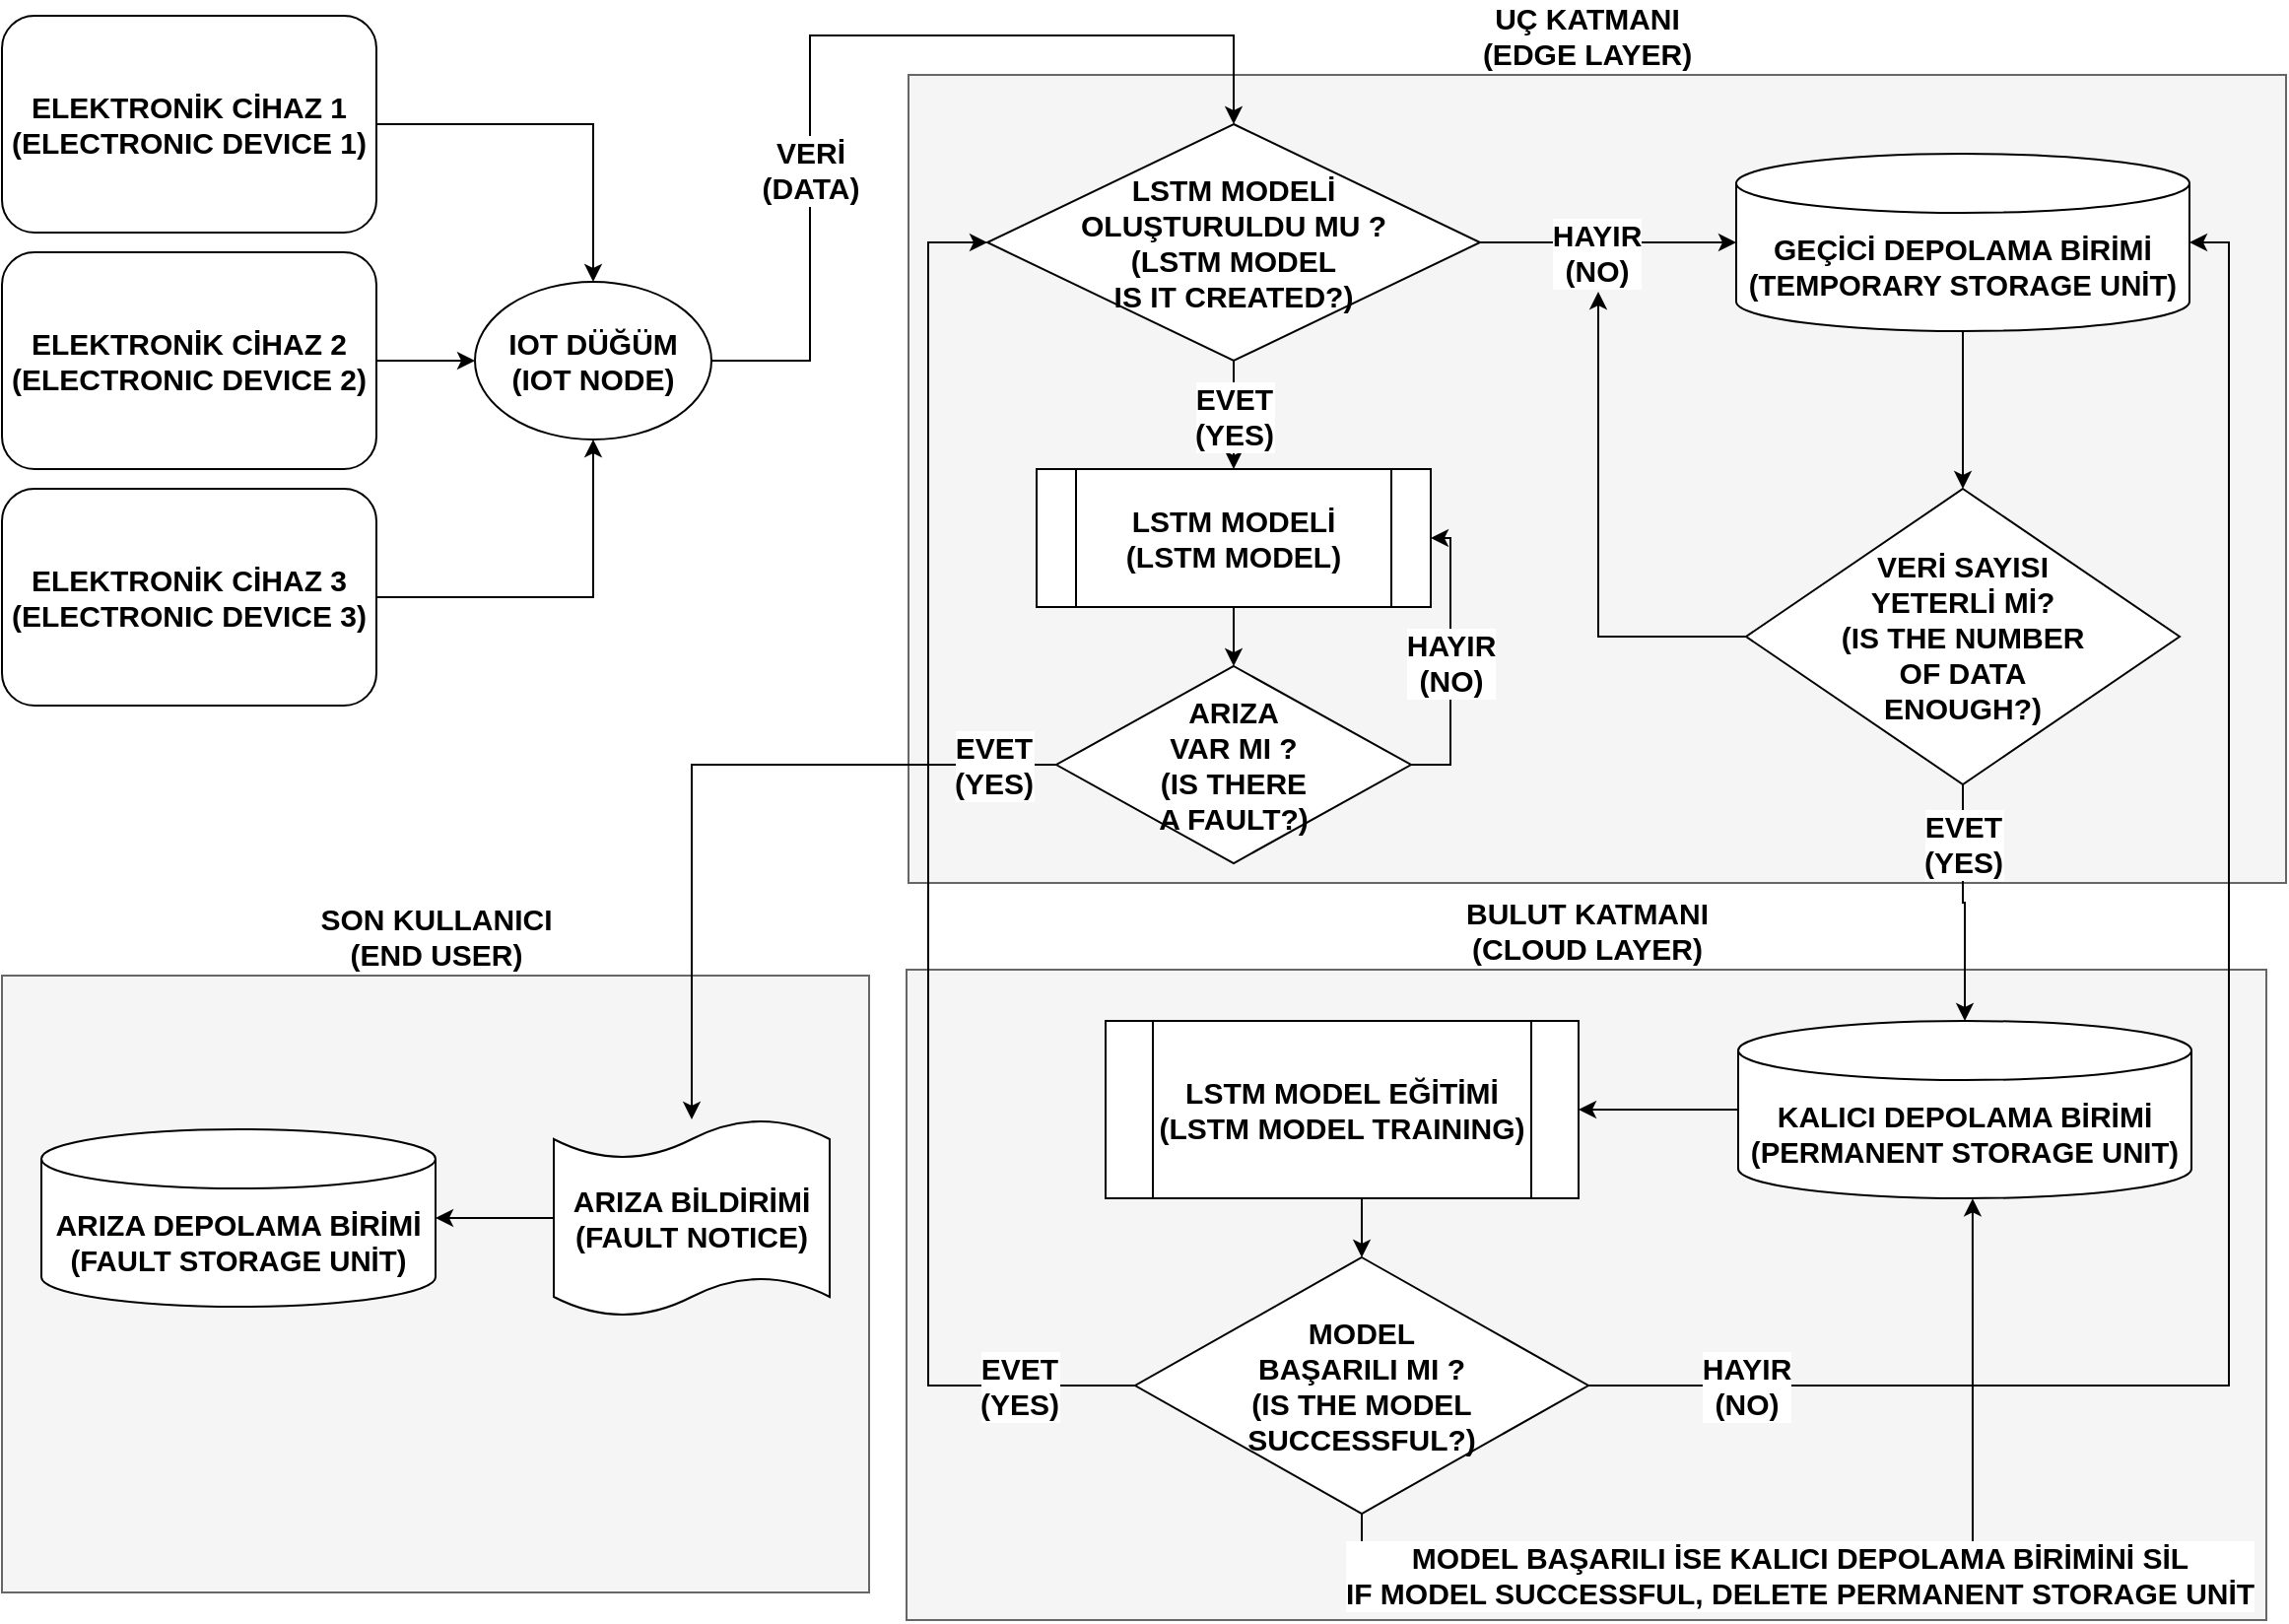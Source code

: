 <mxfile version="15.5.4" type="github">
  <diagram id="C5RBs43oDa-KdzZeNtuy" name="Page-1">
    <mxGraphModel dx="1806" dy="820" grid="1" gridSize="10" guides="1" tooltips="1" connect="1" arrows="1" fold="1" page="1" pageScale="1" pageWidth="1169" pageHeight="827" math="0" shadow="0">
      <root>
        <mxCell id="WIyWlLk6GJQsqaUBKTNV-0" />
        <mxCell id="WIyWlLk6GJQsqaUBKTNV-1" parent="WIyWlLk6GJQsqaUBKTNV-0" />
        <mxCell id="XB7V-jMZPtjMwsfYTOQH-54" value="" style="rounded=0;whiteSpace=wrap;html=1;fontFamily=Helvetica;fontSize=15;fillColor=#f5f5f5;fontColor=#333333;strokeColor=#666666;" vertex="1" parent="WIyWlLk6GJQsqaUBKTNV-1">
          <mxGeometry x="469" y="494" width="690" height="330" as="geometry" />
        </mxCell>
        <mxCell id="XB7V-jMZPtjMwsfYTOQH-28" value="" style="rounded=0;whiteSpace=wrap;html=1;fontFamily=Helvetica;fontSize=15;fillColor=#f5f5f5;fontColor=#333333;strokeColor=#666666;" vertex="1" parent="WIyWlLk6GJQsqaUBKTNV-1">
          <mxGeometry x="470" y="40" width="699" height="410" as="geometry" />
        </mxCell>
        <mxCell id="XB7V-jMZPtjMwsfYTOQH-82" style="edgeStyle=orthogonalEdgeStyle;rounded=0;orthogonalLoop=1;jettySize=auto;html=1;entryX=0.5;entryY=0;entryDx=0;entryDy=0;fontFamily=Helvetica;fontSize=15;" edge="1" parent="WIyWlLk6GJQsqaUBKTNV-1" source="XB7V-jMZPtjMwsfYTOQH-0" target="XB7V-jMZPtjMwsfYTOQH-1">
          <mxGeometry relative="1" as="geometry" />
        </mxCell>
        <mxCell id="XB7V-jMZPtjMwsfYTOQH-0" value="&lt;font style=&quot;font-size: 15px&quot;&gt;&lt;b&gt;ELEKTRONİK CİHAZ 1&lt;br&gt;(ELECTRONIC DEVICE 1)&lt;/b&gt;&lt;/font&gt;" style="rounded=1;whiteSpace=wrap;html=1;" vertex="1" parent="WIyWlLk6GJQsqaUBKTNV-1">
          <mxGeometry x="10" y="10" width="190" height="110" as="geometry" />
        </mxCell>
        <mxCell id="XB7V-jMZPtjMwsfYTOQH-85" value="&lt;b&gt;VERİ&lt;br&gt;(DATA)&lt;/b&gt;" style="edgeStyle=orthogonalEdgeStyle;rounded=0;orthogonalLoop=1;jettySize=auto;html=1;exitX=1;exitY=0.5;exitDx=0;exitDy=0;entryX=0.5;entryY=0;entryDx=0;entryDy=0;fontFamily=Helvetica;fontSize=15;" edge="1" parent="WIyWlLk6GJQsqaUBKTNV-1" source="XB7V-jMZPtjMwsfYTOQH-1" target="XB7V-jMZPtjMwsfYTOQH-24">
          <mxGeometry x="-0.378" relative="1" as="geometry">
            <Array as="points">
              <mxPoint x="420" y="185" />
              <mxPoint x="420" y="20" />
              <mxPoint x="635" y="20" />
            </Array>
            <mxPoint as="offset" />
          </mxGeometry>
        </mxCell>
        <mxCell id="XB7V-jMZPtjMwsfYTOQH-1" value="&lt;b&gt;IOT DÜĞÜM&lt;br&gt;(IOT NODE)&lt;/b&gt;" style="ellipse;whiteSpace=wrap;html=1;fontSize=15;" vertex="1" parent="WIyWlLk6GJQsqaUBKTNV-1">
          <mxGeometry x="250" y="145" width="120" height="80" as="geometry" />
        </mxCell>
        <mxCell id="XB7V-jMZPtjMwsfYTOQH-58" style="edgeStyle=orthogonalEdgeStyle;rounded=0;orthogonalLoop=1;jettySize=auto;html=1;exitX=0.5;exitY=1;exitDx=0;exitDy=0;exitPerimeter=0;fontFamily=Helvetica;fontSize=15;" edge="1" parent="WIyWlLk6GJQsqaUBKTNV-1" source="XB7V-jMZPtjMwsfYTOQH-11" target="XB7V-jMZPtjMwsfYTOQH-36">
          <mxGeometry relative="1" as="geometry" />
        </mxCell>
        <mxCell id="XB7V-jMZPtjMwsfYTOQH-11" value="&lt;b&gt;GEÇİCİ DEPOLAMA BİRİMİ&lt;br&gt;&lt;/b&gt;&lt;span style=&quot;font-size: 14.667px&quot;&gt;&lt;b&gt;(TEMPORARY STORAGE UNİT)&lt;/b&gt;&lt;/span&gt;" style="shape=cylinder3;whiteSpace=wrap;html=1;boundedLbl=1;backgroundOutline=1;size=15;fontSize=15;" vertex="1" parent="WIyWlLk6GJQsqaUBKTNV-1">
          <mxGeometry x="890" y="80" width="230" height="90" as="geometry" />
        </mxCell>
        <mxCell id="XB7V-jMZPtjMwsfYTOQH-15" value="&lt;b&gt;UÇ KATMANI&lt;br&gt;(EDGE LAYER)&lt;br&gt;&lt;/b&gt;" style="edgeLabel;html=1;align=center;verticalAlign=middle;resizable=0;points=[];fontSize=15;" vertex="1" connectable="0" parent="WIyWlLk6GJQsqaUBKTNV-1">
          <mxGeometry x="814" y="20" as="geometry" />
        </mxCell>
        <mxCell id="XB7V-jMZPtjMwsfYTOQH-29" value="&lt;b&gt;HAYIR&lt;br&gt;(NO)&lt;/b&gt;" style="edgeStyle=orthogonalEdgeStyle;rounded=0;orthogonalLoop=1;jettySize=auto;html=1;exitX=1;exitY=0.5;exitDx=0;exitDy=0;fontFamily=Helvetica;fontSize=15;" edge="1" parent="WIyWlLk6GJQsqaUBKTNV-1" source="XB7V-jMZPtjMwsfYTOQH-24" target="XB7V-jMZPtjMwsfYTOQH-11">
          <mxGeometry x="-0.091" y="-5" relative="1" as="geometry">
            <mxPoint as="offset" />
          </mxGeometry>
        </mxCell>
        <mxCell id="XB7V-jMZPtjMwsfYTOQH-43" value="&lt;b&gt;EVET&lt;br&gt;(YES)&lt;/b&gt;" style="edgeStyle=orthogonalEdgeStyle;rounded=0;orthogonalLoop=1;jettySize=auto;html=1;exitX=0.5;exitY=1;exitDx=0;exitDy=0;fontFamily=Helvetica;fontSize=15;" edge="1" parent="WIyWlLk6GJQsqaUBKTNV-1" source="XB7V-jMZPtjMwsfYTOQH-24" target="XB7V-jMZPtjMwsfYTOQH-42">
          <mxGeometry relative="1" as="geometry" />
        </mxCell>
        <mxCell id="XB7V-jMZPtjMwsfYTOQH-24" value="&lt;b&gt;LSTM MODELİ&lt;br&gt;OLUŞTURULDU MU ?&lt;br&gt;(&lt;span&gt;LSTM MODEL&lt;br&gt;&lt;/span&gt;&lt;span&gt;IS IT CREATED?&lt;/span&gt;)&lt;br&gt;&lt;/b&gt;" style="rhombus;whiteSpace=wrap;html=1;fontFamily=Helvetica;fontSize=15;" vertex="1" parent="WIyWlLk6GJQsqaUBKTNV-1">
          <mxGeometry x="510" y="65" width="250" height="120" as="geometry" />
        </mxCell>
        <mxCell id="XB7V-jMZPtjMwsfYTOQH-64" style="edgeStyle=orthogonalEdgeStyle;rounded=0;orthogonalLoop=1;jettySize=auto;html=1;exitX=0.5;exitY=1;exitDx=0;exitDy=0;fontFamily=Helvetica;fontSize=15;" edge="1" parent="WIyWlLk6GJQsqaUBKTNV-1" source="XB7V-jMZPtjMwsfYTOQH-36" target="XB7V-jMZPtjMwsfYTOQH-56">
          <mxGeometry relative="1" as="geometry">
            <mxPoint x="1005" y="510" as="targetPoint" />
          </mxGeometry>
        </mxCell>
        <mxCell id="XB7V-jMZPtjMwsfYTOQH-65" value="&lt;b&gt;EVET&lt;br&gt;(YES)&lt;/b&gt;" style="edgeLabel;html=1;align=center;verticalAlign=middle;resizable=0;points=[];fontSize=15;fontFamily=Helvetica;" vertex="1" connectable="0" parent="XB7V-jMZPtjMwsfYTOQH-64">
          <mxGeometry x="-0.161" y="-1" relative="1" as="geometry">
            <mxPoint x="1" y="-21" as="offset" />
          </mxGeometry>
        </mxCell>
        <mxCell id="XB7V-jMZPtjMwsfYTOQH-74" style="edgeStyle=orthogonalEdgeStyle;rounded=0;orthogonalLoop=1;jettySize=auto;html=1;exitX=0;exitY=0.5;exitDx=0;exitDy=0;fontFamily=Helvetica;fontSize=15;" edge="1" parent="WIyWlLk6GJQsqaUBKTNV-1" source="XB7V-jMZPtjMwsfYTOQH-36">
          <mxGeometry relative="1" as="geometry">
            <mxPoint x="820" y="150" as="targetPoint" />
            <Array as="points">
              <mxPoint x="820" y="325" />
            </Array>
          </mxGeometry>
        </mxCell>
        <mxCell id="XB7V-jMZPtjMwsfYTOQH-36" value="&lt;b&gt;VERİ SAYISI &lt;br&gt;YETERLİ Mİ?&lt;br&gt;(IS THE NUMBER &lt;br&gt;OF DATA &lt;br&gt;ENOUGH?)&lt;/b&gt;" style="rhombus;whiteSpace=wrap;html=1;fontFamily=Helvetica;fontSize=15;" vertex="1" parent="WIyWlLk6GJQsqaUBKTNV-1">
          <mxGeometry x="895" y="250" width="220" height="150" as="geometry" />
        </mxCell>
        <mxCell id="XB7V-jMZPtjMwsfYTOQH-105" value="" style="edgeStyle=orthogonalEdgeStyle;rounded=0;orthogonalLoop=1;jettySize=auto;html=1;fontFamily=Helvetica;fontSize=15;" edge="1" parent="WIyWlLk6GJQsqaUBKTNV-1" source="XB7V-jMZPtjMwsfYTOQH-42" target="XB7V-jMZPtjMwsfYTOQH-97">
          <mxGeometry relative="1" as="geometry" />
        </mxCell>
        <mxCell id="XB7V-jMZPtjMwsfYTOQH-42" value="&lt;b style=&quot;font-size: 15px&quot;&gt;LSTM MODELİ&lt;br&gt;(LSTM MODEL)&lt;/b&gt;" style="shape=process;whiteSpace=wrap;html=1;backgroundOutline=1;fontFamily=Helvetica;fontSize=14;" vertex="1" parent="WIyWlLk6GJQsqaUBKTNV-1">
          <mxGeometry x="535" y="240" width="200" height="70" as="geometry" />
        </mxCell>
        <mxCell id="XB7V-jMZPtjMwsfYTOQH-45" value="&lt;b&gt;&lt;br&gt;&lt;/b&gt;" style="edgeLabel;html=1;align=center;verticalAlign=middle;resizable=0;points=[];fontSize=15;" vertex="1" connectable="0" parent="WIyWlLk6GJQsqaUBKTNV-1">
          <mxGeometry x="230" y="414" as="geometry">
            <mxPoint x="224" y="175" as="offset" />
          </mxGeometry>
        </mxCell>
        <mxCell id="XB7V-jMZPtjMwsfYTOQH-46" value="&lt;b&gt;BULUT KATMANI&lt;br&gt;(CLOUD LAYER)&lt;/b&gt;" style="text;html=1;align=center;verticalAlign=middle;resizable=0;points=[];autosize=1;strokeColor=none;fillColor=none;fontSize=15;fontFamily=Helvetica;" vertex="1" parent="WIyWlLk6GJQsqaUBKTNV-1">
          <mxGeometry x="744" y="454" width="140" height="40" as="geometry" />
        </mxCell>
        <mxCell id="XB7V-jMZPtjMwsfYTOQH-90" style="edgeStyle=orthogonalEdgeStyle;rounded=0;orthogonalLoop=1;jettySize=auto;html=1;exitX=0.5;exitY=1;exitDx=0;exitDy=0;entryX=0.5;entryY=0;entryDx=0;entryDy=0;fontFamily=Helvetica;fontSize=15;" edge="1" parent="WIyWlLk6GJQsqaUBKTNV-1" source="XB7V-jMZPtjMwsfYTOQH-53" target="XB7V-jMZPtjMwsfYTOQH-69">
          <mxGeometry relative="1" as="geometry" />
        </mxCell>
        <mxCell id="XB7V-jMZPtjMwsfYTOQH-53" value="&lt;b&gt;LSTM MODEL EĞİTİMİ&lt;br&gt;(LSTM MODEL TRAINING)&lt;/b&gt;" style="shape=process;whiteSpace=wrap;html=1;backgroundOutline=1;fontFamily=Helvetica;fontSize=15;" vertex="1" parent="WIyWlLk6GJQsqaUBKTNV-1">
          <mxGeometry x="570" y="520" width="240" height="90" as="geometry" />
        </mxCell>
        <mxCell id="XB7V-jMZPtjMwsfYTOQH-89" style="edgeStyle=orthogonalEdgeStyle;rounded=0;orthogonalLoop=1;jettySize=auto;html=1;entryX=1;entryY=0.5;entryDx=0;entryDy=0;fontFamily=Helvetica;fontSize=15;" edge="1" parent="WIyWlLk6GJQsqaUBKTNV-1" source="XB7V-jMZPtjMwsfYTOQH-56" target="XB7V-jMZPtjMwsfYTOQH-53">
          <mxGeometry relative="1" as="geometry" />
        </mxCell>
        <mxCell id="XB7V-jMZPtjMwsfYTOQH-56" value="&lt;b&gt;KALICI DEPOLAMA BİRİMİ&lt;br&gt;&lt;/b&gt;&lt;span style=&quot;font-size: 14.667px&quot;&gt;&lt;b&gt;(&lt;/b&gt;&lt;/span&gt;&lt;span style=&quot;font-size: 14.667px&quot;&gt;&lt;b&gt;PERMANENT STORAGE UNIT)&lt;/b&gt;&lt;/span&gt;" style="shape=cylinder3;whiteSpace=wrap;html=1;boundedLbl=1;backgroundOutline=1;size=15;fontSize=15;" vertex="1" parent="WIyWlLk6GJQsqaUBKTNV-1">
          <mxGeometry x="891" y="520" width="230" height="90" as="geometry" />
        </mxCell>
        <mxCell id="XB7V-jMZPtjMwsfYTOQH-75" style="edgeStyle=orthogonalEdgeStyle;rounded=0;orthogonalLoop=1;jettySize=auto;html=1;fontFamily=Helvetica;fontSize=15;exitX=1;exitY=0.5;exitDx=0;exitDy=0;" edge="1" parent="WIyWlLk6GJQsqaUBKTNV-1" source="XB7V-jMZPtjMwsfYTOQH-69" target="XB7V-jMZPtjMwsfYTOQH-11">
          <mxGeometry relative="1" as="geometry">
            <mxPoint x="1100" y="716" as="sourcePoint" />
            <mxPoint x="1130" y="120" as="targetPoint" />
            <Array as="points">
              <mxPoint x="1140" y="705" />
              <mxPoint x="1140" y="125" />
            </Array>
          </mxGeometry>
        </mxCell>
        <mxCell id="XB7V-jMZPtjMwsfYTOQH-76" value="&lt;b&gt;HAYIR&lt;br&gt;(NO)&lt;/b&gt;" style="edgeLabel;html=1;align=center;verticalAlign=middle;resizable=0;points=[];fontSize=15;fontFamily=Helvetica;" vertex="1" connectable="0" parent="XB7V-jMZPtjMwsfYTOQH-75">
          <mxGeometry x="-0.16" y="-3" relative="1" as="geometry">
            <mxPoint x="-248" y="63" as="offset" />
          </mxGeometry>
        </mxCell>
        <mxCell id="XB7V-jMZPtjMwsfYTOQH-94" value="&lt;b&gt;EVET&lt;br&gt;(YES)&lt;/b&gt;" style="edgeStyle=orthogonalEdgeStyle;rounded=0;orthogonalLoop=1;jettySize=auto;html=1;exitX=0;exitY=0.5;exitDx=0;exitDy=0;entryX=0;entryY=0.5;entryDx=0;entryDy=0;fontFamily=Helvetica;fontSize=15;" edge="1" parent="WIyWlLk6GJQsqaUBKTNV-1" source="XB7V-jMZPtjMwsfYTOQH-69" target="XB7V-jMZPtjMwsfYTOQH-24">
          <mxGeometry x="-0.833" relative="1" as="geometry">
            <Array as="points">
              <mxPoint x="480" y="705" />
              <mxPoint x="480" y="125" />
            </Array>
            <mxPoint as="offset" />
          </mxGeometry>
        </mxCell>
        <mxCell id="XB7V-jMZPtjMwsfYTOQH-113" style="edgeStyle=orthogonalEdgeStyle;rounded=0;orthogonalLoop=1;jettySize=auto;html=1;entryX=0.784;entryY=0.352;entryDx=0;entryDy=0;entryPerimeter=0;fontFamily=Helvetica;fontSize=15;" edge="1" parent="WIyWlLk6GJQsqaUBKTNV-1" source="XB7V-jMZPtjMwsfYTOQH-69" target="XB7V-jMZPtjMwsfYTOQH-54">
          <mxGeometry relative="1" as="geometry">
            <Array as="points">
              <mxPoint x="700" y="800" />
              <mxPoint x="1010" y="800" />
            </Array>
          </mxGeometry>
        </mxCell>
        <mxCell id="XB7V-jMZPtjMwsfYTOQH-114" value="&lt;b&gt;MODEL BAŞARILI İSE KALICI DEPOLAMA BİRİMİNİ SİL&lt;/b&gt;&lt;br&gt;&lt;b&gt;IF MODEL SUCCESSFUL, DELETE PERMANENT STORAGE UNİT&lt;/b&gt;" style="edgeLabel;html=1;align=center;verticalAlign=middle;resizable=0;points=[];fontSize=15;fontFamily=Helvetica;" vertex="1" connectable="0" parent="XB7V-jMZPtjMwsfYTOQH-113">
          <mxGeometry x="-0.382" y="-1" relative="1" as="geometry">
            <mxPoint x="88" as="offset" />
          </mxGeometry>
        </mxCell>
        <mxCell id="XB7V-jMZPtjMwsfYTOQH-69" value="&lt;b&gt;MODEL &lt;br&gt;BAŞARILI MI ?&lt;br&gt;(IS THE MODEL &lt;br&gt;SUCCESSFUL?)&lt;/b&gt;" style="rhombus;whiteSpace=wrap;html=1;fontFamily=Helvetica;fontSize=15;" vertex="1" parent="WIyWlLk6GJQsqaUBKTNV-1">
          <mxGeometry x="585" y="640" width="230" height="130" as="geometry" />
        </mxCell>
        <mxCell id="XB7V-jMZPtjMwsfYTOQH-83" style="edgeStyle=orthogonalEdgeStyle;rounded=0;orthogonalLoop=1;jettySize=auto;html=1;exitX=1;exitY=0.5;exitDx=0;exitDy=0;fontFamily=Helvetica;fontSize=15;" edge="1" parent="WIyWlLk6GJQsqaUBKTNV-1" source="XB7V-jMZPtjMwsfYTOQH-79" target="XB7V-jMZPtjMwsfYTOQH-1">
          <mxGeometry relative="1" as="geometry" />
        </mxCell>
        <mxCell id="XB7V-jMZPtjMwsfYTOQH-79" value="&lt;font style=&quot;font-size: 15px&quot;&gt;&lt;b&gt;ELEKTRONİK CİHAZ 2&lt;br&gt;(ELECTRONIC DEVICE 2)&lt;/b&gt;&lt;/font&gt;" style="rounded=1;whiteSpace=wrap;html=1;" vertex="1" parent="WIyWlLk6GJQsqaUBKTNV-1">
          <mxGeometry x="10" y="130" width="190" height="110" as="geometry" />
        </mxCell>
        <mxCell id="XB7V-jMZPtjMwsfYTOQH-84" style="edgeStyle=orthogonalEdgeStyle;rounded=0;orthogonalLoop=1;jettySize=auto;html=1;exitX=1;exitY=0.5;exitDx=0;exitDy=0;entryX=0.5;entryY=1;entryDx=0;entryDy=0;fontFamily=Helvetica;fontSize=15;" edge="1" parent="WIyWlLk6GJQsqaUBKTNV-1" source="XB7V-jMZPtjMwsfYTOQH-80" target="XB7V-jMZPtjMwsfYTOQH-1">
          <mxGeometry relative="1" as="geometry" />
        </mxCell>
        <mxCell id="XB7V-jMZPtjMwsfYTOQH-80" value="&lt;font style=&quot;font-size: 15px&quot;&gt;&lt;b&gt;ELEKTRONİK CİHAZ 3&lt;br&gt;(ELECTRONIC DEVICE 3)&lt;/b&gt;&lt;/font&gt;" style="rounded=1;whiteSpace=wrap;html=1;" vertex="1" parent="WIyWlLk6GJQsqaUBKTNV-1">
          <mxGeometry x="10" y="250" width="190" height="110" as="geometry" />
        </mxCell>
        <mxCell id="XB7V-jMZPtjMwsfYTOQH-91" value="" style="rounded=0;whiteSpace=wrap;html=1;fontFamily=Helvetica;fontSize=15;fillColor=#f5f5f5;fontColor=#333333;strokeColor=#666666;" vertex="1" parent="WIyWlLk6GJQsqaUBKTNV-1">
          <mxGeometry x="10" y="497" width="440" height="313" as="geometry" />
        </mxCell>
        <mxCell id="XB7V-jMZPtjMwsfYTOQH-93" value="&lt;b&gt;SON KULLANICI&lt;br&gt;(END USER)&lt;/b&gt;" style="text;html=1;align=center;verticalAlign=middle;resizable=0;points=[];autosize=1;strokeColor=none;fillColor=none;fontSize=15;fontFamily=Helvetica;" vertex="1" parent="WIyWlLk6GJQsqaUBKTNV-1">
          <mxGeometry x="165" y="457" width="130" height="40" as="geometry" />
        </mxCell>
        <mxCell id="XB7V-jMZPtjMwsfYTOQH-96" value="&lt;b&gt;ARIZA DEPOLAMA BİRİMİ&lt;br&gt;&lt;/b&gt;&lt;b style=&quot;font-size: 14.667px&quot;&gt;(&lt;/b&gt;&lt;span style=&quot;font-size: 14.667px&quot;&gt;&lt;b&gt;FAULT&amp;nbsp;&lt;/b&gt;&lt;/span&gt;&lt;b style=&quot;font-size: 14.667px&quot;&gt;STORAGE UNİT)&lt;/b&gt;" style="shape=cylinder3;whiteSpace=wrap;html=1;boundedLbl=1;backgroundOutline=1;size=15;fontSize=15;" vertex="1" parent="WIyWlLk6GJQsqaUBKTNV-1">
          <mxGeometry x="30" y="575" width="200" height="90" as="geometry" />
        </mxCell>
        <mxCell id="XB7V-jMZPtjMwsfYTOQH-101" style="edgeStyle=orthogonalEdgeStyle;rounded=0;orthogonalLoop=1;jettySize=auto;html=1;exitX=0;exitY=0.5;exitDx=0;exitDy=0;fontFamily=Helvetica;fontSize=15;" edge="1" parent="WIyWlLk6GJQsqaUBKTNV-1" source="XB7V-jMZPtjMwsfYTOQH-97" target="XB7V-jMZPtjMwsfYTOQH-110">
          <mxGeometry relative="1" as="geometry">
            <mxPoint x="340" y="500" as="targetPoint" />
            <Array as="points">
              <mxPoint x="360" y="390" />
            </Array>
          </mxGeometry>
        </mxCell>
        <mxCell id="XB7V-jMZPtjMwsfYTOQH-103" value="&lt;b&gt;EVET&lt;br&gt;(YES)&lt;/b&gt;" style="edgeLabel;html=1;align=center;verticalAlign=middle;resizable=0;points=[];fontSize=15;fontFamily=Helvetica;" vertex="1" connectable="0" parent="XB7V-jMZPtjMwsfYTOQH-101">
          <mxGeometry x="-0.882" y="2" relative="1" as="geometry">
            <mxPoint x="-11" y="-2" as="offset" />
          </mxGeometry>
        </mxCell>
        <mxCell id="XB7V-jMZPtjMwsfYTOQH-107" value="&lt;b&gt;HAYIR&lt;br&gt;(NO)&lt;/b&gt;" style="edgeStyle=orthogonalEdgeStyle;rounded=0;orthogonalLoop=1;jettySize=auto;html=1;exitX=1;exitY=0.5;exitDx=0;exitDy=0;entryX=1;entryY=0.5;entryDx=0;entryDy=0;fontFamily=Helvetica;fontSize=15;" edge="1" parent="WIyWlLk6GJQsqaUBKTNV-1" source="XB7V-jMZPtjMwsfYTOQH-97" target="XB7V-jMZPtjMwsfYTOQH-42">
          <mxGeometry relative="1" as="geometry" />
        </mxCell>
        <mxCell id="XB7V-jMZPtjMwsfYTOQH-97" value="&lt;b&gt;ARIZA &lt;br&gt;VAR MI ?&lt;/b&gt;&lt;br&gt;&lt;b&gt;(IS THERE &lt;br&gt;A FAULT?&lt;/b&gt;&lt;b&gt;)&lt;/b&gt;" style="rhombus;whiteSpace=wrap;html=1;fontFamily=Helvetica;fontSize=15;" vertex="1" parent="WIyWlLk6GJQsqaUBKTNV-1">
          <mxGeometry x="545" y="340" width="180" height="100" as="geometry" />
        </mxCell>
        <mxCell id="XB7V-jMZPtjMwsfYTOQH-111" value="" style="edgeStyle=orthogonalEdgeStyle;rounded=0;orthogonalLoop=1;jettySize=auto;html=1;fontFamily=Helvetica;fontSize=15;" edge="1" parent="WIyWlLk6GJQsqaUBKTNV-1" source="XB7V-jMZPtjMwsfYTOQH-110" target="XB7V-jMZPtjMwsfYTOQH-96">
          <mxGeometry relative="1" as="geometry" />
        </mxCell>
        <mxCell id="XB7V-jMZPtjMwsfYTOQH-110" value="&lt;b&gt;ARIZA BİLDİRİMİ&lt;br&gt;(FAULT NOTICE)&lt;/b&gt;" style="shape=tape;whiteSpace=wrap;html=1;fontFamily=Helvetica;fontSize=15;size=0.2;" vertex="1" parent="WIyWlLk6GJQsqaUBKTNV-1">
          <mxGeometry x="290" y="570" width="140" height="100" as="geometry" />
        </mxCell>
      </root>
    </mxGraphModel>
  </diagram>
</mxfile>
